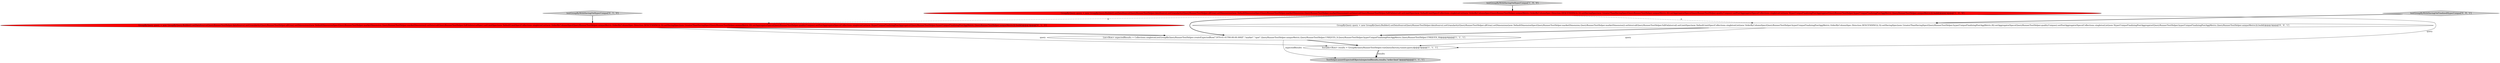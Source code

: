 digraph {
4 [style = filled, label = "List<Row> expectedResults = Collections.singletonList(GroupByQueryRunnerTestHelper.createExpectedRow(\"1970-01-01T00:00:00.000Z\",\"market\",\"spot\",QueryRunnerTestHelper.uniqueMetric,QueryRunnerTestHelper.UNIQUES_9,QueryRunnerTestHelper.hyperUniqueFinalizingPostAggMetric,QueryRunnerTestHelper.UNIQUES_9))@@@4@@@['1', '1', '1']", fillcolor = white, shape = ellipse image = "AAA0AAABBB1BBB"];
0 [style = filled, label = "TestHelper.assertExpectedObjects(expectedResults,results,\"order-limit\")@@@6@@@['1', '1', '1']", fillcolor = lightgray, shape = ellipse image = "AAA0AAABBB1BBB"];
2 [style = filled, label = "GroupByQuery query = new GroupByQuery.Builder().setDataSource(QueryRunnerTestHelper.dataSource).setGranularity(QueryRunnerTestHelper.allGran).setDimensions(new DefaultDimensionSpec(QueryRunnerTestHelper.marketDimension,QueryRunnerTestHelper.marketDimension)).setInterval(QueryRunnerTestHelper.fullOnInterval).setLimitSpec(new DefaultLimitSpec(Collections.singletonList(new OrderByColumnSpec(QueryRunnerTestHelper.uniqueMetric,OrderByColumnSpec.Direction.DESCENDING)),3)).setHavingSpec(new GreaterThanHavingSpec(QueryRunnerTestHelper.uniqueMetric,8)).setAggregatorSpecs(QueryRunnerTestHelper.qualityUniques).setPostAggregatorSpecs(Collections.singletonList(new HyperUniqueFinalizingPostAggregator(QueryRunnerTestHelper.hyperUniqueFinalizingPostAggMetric,QueryRunnerTestHelper.uniqueMetric))).build()@@@3@@@['1', '0', '0']", fillcolor = red, shape = ellipse image = "AAA1AAABBB1BBB"];
5 [style = filled, label = "GroupByQuery query = new GroupByQuery.Builder().setDataSource(QueryRunnerTestHelper.dataSource).setGranularity(QueryRunnerTestHelper.allGran).setDimensions(new DefaultDimensionSpec(QueryRunnerTestHelper.marketDimension,QueryRunnerTestHelper.marketDimension)).setInterval(QueryRunnerTestHelper.fullOnIntervalSpec).setLimitSpec(new DefaultLimitSpec(Collections.singletonList(new OrderByColumnSpec(QueryRunnerTestHelper.uniqueMetric,OrderByColumnSpec.Direction.DESCENDING)),3)).setHavingSpec(new GreaterThanHavingSpec(QueryRunnerTestHelper.uniqueMetric,8)).setAggregatorSpecs(QueryRunnerTestHelper.qualityUniques).setPostAggregatorSpecs(Collections.singletonList(new HyperUniqueFinalizingPostAggregator(QueryRunnerTestHelper.hyperUniqueFinalizingPostAggMetric,QueryRunnerTestHelper.uniqueMetric))).build()@@@3@@@['0', '1', '0']", fillcolor = red, shape = ellipse image = "AAA1AAABBB2BBB"];
6 [style = filled, label = "testGroupByWithHavingOnHyperUnique['0', '1', '0']", fillcolor = lightgray, shape = diamond image = "AAA0AAABBB2BBB"];
7 [style = filled, label = "GroupByQuery query = new GroupByQuery.Builder().setDataSource(QueryRunnerTestHelper.dataSource).setGranularity(QueryRunnerTestHelper.allGran).setDimensions(new DefaultDimensionSpec(QueryRunnerTestHelper.marketDimension,QueryRunnerTestHelper.marketDimension)).setInterval(QueryRunnerTestHelper.fullOnInterval).setLimitSpec(new DefaultLimitSpec(Collections.singletonList(new OrderByColumnSpec(QueryRunnerTestHelper.hyperUniqueFinalizingPostAggMetric,OrderByColumnSpec.Direction.DESCENDING)),3)).setHavingSpec(new GreaterThanHavingSpec(QueryRunnerTestHelper.hyperUniqueFinalizingPostAggMetric,8)).setAggregatorSpecs(QueryRunnerTestHelper.qualityUniques).setPostAggregatorSpecs(Collections.singletonList(new HyperUniqueFinalizingPostAggregator(QueryRunnerTestHelper.hyperUniqueFinalizingPostAggMetric,QueryRunnerTestHelper.uniqueMetric))).build()@@@3@@@['0', '0', '1']", fillcolor = white, shape = ellipse image = "AAA0AAABBB3BBB"];
3 [style = filled, label = "testGroupByWithHavingOnHyperUnique['1', '0', '0']", fillcolor = lightgray, shape = diamond image = "AAA0AAABBB1BBB"];
1 [style = filled, label = "Iterable<Row> results = GroupByQueryRunnerTestHelper.runQuery(factory,runner,query)@@@5@@@['1', '1', '1']", fillcolor = white, shape = ellipse image = "AAA0AAABBB1BBB"];
8 [style = filled, label = "testGroupByWithHavingOnFinalizedHyperUnique['0', '0', '1']", fillcolor = lightgray, shape = diamond image = "AAA0AAABBB3BBB"];
6->5 [style = bold, label=""];
2->5 [style = dashed, label="0"];
4->1 [style = bold, label=""];
7->1 [style = solid, label="query"];
2->1 [style = solid, label="query"];
1->0 [style = bold, label=""];
7->4 [style = bold, label=""];
3->2 [style = bold, label=""];
2->7 [style = dashed, label="0"];
5->1 [style = solid, label="query"];
2->4 [style = bold, label=""];
1->0 [style = solid, label="results"];
4->0 [style = solid, label="expectedResults"];
5->4 [style = bold, label=""];
8->7 [style = bold, label=""];
}
